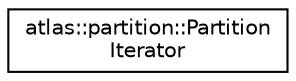 digraph "Graphical Class Hierarchy"
{
  edge [fontname="Helvetica",fontsize="10",labelfontname="Helvetica",labelfontsize="10"];
  node [fontname="Helvetica",fontsize="10",shape=record];
  rankdir="LR";
  Node1 [label="atlas::partition::Partition\lIterator",height=0.2,width=0.4,color="black", fillcolor="white", style="filled",URL="$classatlas_1_1partition_1_1PartitionIterator.html"];
}
